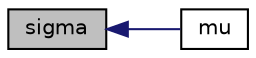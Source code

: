 digraph "sigma"
{
  bgcolor="transparent";
  edge [fontname="Helvetica",fontsize="10",labelfontname="Helvetica",labelfontsize="10"];
  node [fontname="Helvetica",fontsize="10",shape=record];
  rankdir="LR";
  Node1260 [label="sigma",height=0.2,width=0.4,color="black", fillcolor="grey75", style="filled", fontcolor="black"];
  Node1260 -> Node1261 [dir="back",color="midnightblue",fontsize="10",style="solid",fontname="Helvetica"];
  Node1261 [label="mu",height=0.2,width=0.4,color="black",URL="$a30141.html#a9c484f642ba76a10bd7b0d65cf29da8e",tooltip="Return dynamic viscosity [Pa.s]. "];
}
